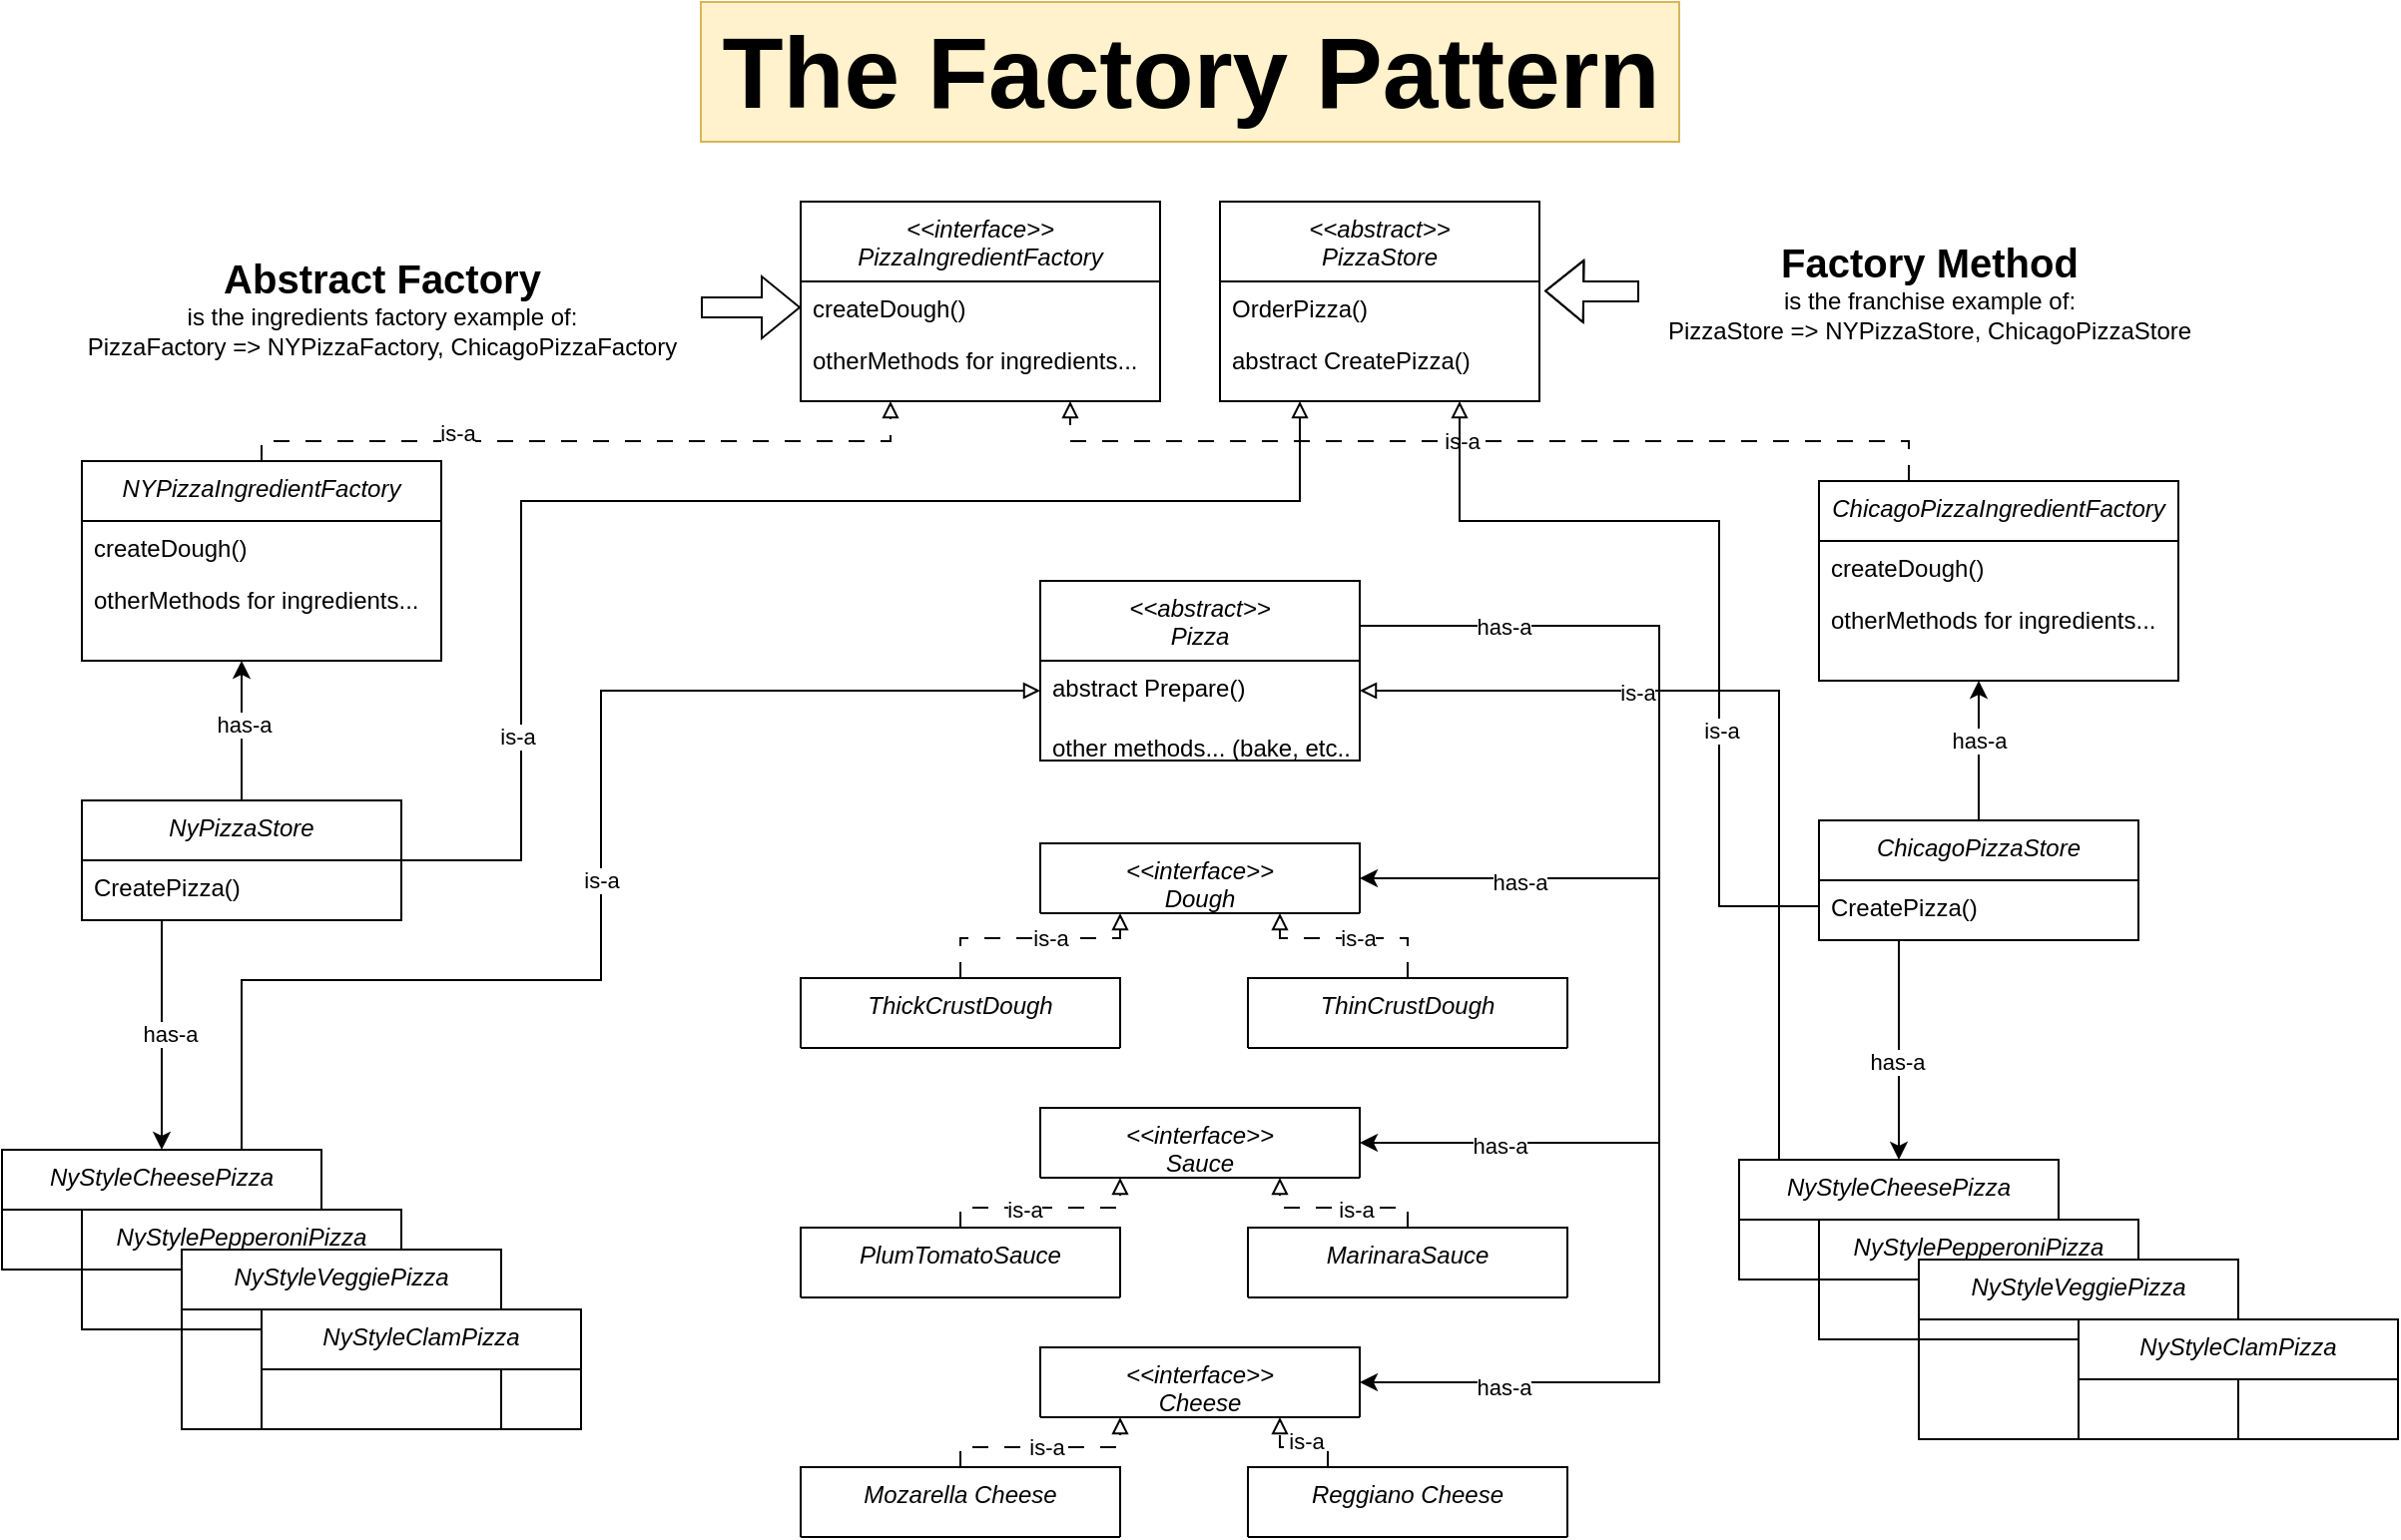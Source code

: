 <mxfile version="22.0.0" type="device">
  <diagram id="C5RBs43oDa-KdzZeNtuy" name="Page-1">
    <mxGraphModel dx="2620" dy="1044" grid="1" gridSize="10" guides="1" tooltips="1" connect="1" arrows="1" fold="1" page="1" pageScale="1" pageWidth="827" pageHeight="1169" math="0" shadow="0">
      <root>
        <mxCell id="WIyWlLk6GJQsqaUBKTNV-0" />
        <mxCell id="WIyWlLk6GJQsqaUBKTNV-1" parent="WIyWlLk6GJQsqaUBKTNV-0" />
        <mxCell id="zkfFHV4jXpPFQw0GAbJ--0" value="&lt;&lt;abstract&gt;&gt;&#xa;PizzaStore" style="swimlane;fontStyle=2;align=center;verticalAlign=top;childLayout=stackLayout;horizontal=1;startSize=40;horizontalStack=0;resizeParent=1;resizeLast=0;collapsible=1;marginBottom=0;rounded=0;shadow=0;strokeWidth=1;" parent="WIyWlLk6GJQsqaUBKTNV-1" vertex="1">
          <mxGeometry x="310" y="130" width="160" height="100" as="geometry">
            <mxRectangle x="230" y="140" width="160" height="26" as="alternateBounds" />
          </mxGeometry>
        </mxCell>
        <mxCell id="zkfFHV4jXpPFQw0GAbJ--1" value="OrderPizza()" style="text;align=left;verticalAlign=top;spacingLeft=4;spacingRight=4;overflow=hidden;rotatable=0;points=[[0,0.5],[1,0.5]];portConstraint=eastwest;" parent="zkfFHV4jXpPFQw0GAbJ--0" vertex="1">
          <mxGeometry y="40" width="160" height="26" as="geometry" />
        </mxCell>
        <mxCell id="zkfFHV4jXpPFQw0GAbJ--2" value="abstract CreatePizza()" style="text;align=left;verticalAlign=top;spacingLeft=4;spacingRight=4;overflow=hidden;rotatable=0;points=[[0,0.5],[1,0.5]];portConstraint=eastwest;rounded=0;shadow=0;html=0;" parent="zkfFHV4jXpPFQw0GAbJ--0" vertex="1">
          <mxGeometry y="66" width="160" height="26" as="geometry" />
        </mxCell>
        <mxCell id="igNNtVVJI5pSjsGnu9Bp-0" value="&lt;font style=&quot;font-size: 50px;&quot;&gt;&lt;b style=&quot;font-size: 50px;&quot;&gt;The Factory Pattern&lt;/b&gt;&lt;/font&gt;" style="text;html=1;align=center;verticalAlign=middle;resizable=0;points=[];autosize=1;strokeColor=#d6b656;fillColor=#fff2cc;fontSize=50;" parent="WIyWlLk6GJQsqaUBKTNV-1" vertex="1">
          <mxGeometry x="50" y="30" width="490" height="70" as="geometry" />
        </mxCell>
        <mxCell id="igNNtVVJI5pSjsGnu9Bp-7" style="edgeStyle=orthogonalEdgeStyle;rounded=0;orthogonalLoop=1;jettySize=auto;html=1;entryX=0.25;entryY=1;entryDx=0;entryDy=0;endArrow=block;endFill=0;" parent="WIyWlLk6GJQsqaUBKTNV-1" source="igNNtVVJI5pSjsGnu9Bp-1" target="zkfFHV4jXpPFQw0GAbJ--0" edge="1">
          <mxGeometry relative="1" as="geometry">
            <Array as="points">
              <mxPoint x="-40" y="460" />
              <mxPoint x="-40" y="280" />
              <mxPoint x="350" y="280" />
            </Array>
          </mxGeometry>
        </mxCell>
        <mxCell id="fKarw-ZU9hZLbK7WlRgT-27" value="is-a" style="edgeLabel;html=1;align=center;verticalAlign=middle;resizable=0;points=[];" vertex="1" connectable="0" parent="igNNtVVJI5pSjsGnu9Bp-7">
          <mxGeometry x="-0.64" y="2" relative="1" as="geometry">
            <mxPoint as="offset" />
          </mxGeometry>
        </mxCell>
        <mxCell id="fKarw-ZU9hZLbK7WlRgT-22" style="edgeStyle=orthogonalEdgeStyle;rounded=0;orthogonalLoop=1;jettySize=auto;html=1;" edge="1" parent="WIyWlLk6GJQsqaUBKTNV-1" source="igNNtVVJI5pSjsGnu9Bp-1">
          <mxGeometry relative="1" as="geometry">
            <mxPoint x="-180.0" y="360" as="targetPoint" />
          </mxGeometry>
        </mxCell>
        <mxCell id="fKarw-ZU9hZLbK7WlRgT-25" value="has-a" style="edgeLabel;html=1;align=center;verticalAlign=middle;resizable=0;points=[];" vertex="1" connectable="0" parent="fKarw-ZU9hZLbK7WlRgT-22">
          <mxGeometry x="0.106" relative="1" as="geometry">
            <mxPoint as="offset" />
          </mxGeometry>
        </mxCell>
        <mxCell id="igNNtVVJI5pSjsGnu9Bp-1" value="NyPizzaStore" style="swimlane;fontStyle=2;align=center;verticalAlign=top;childLayout=stackLayout;horizontal=1;startSize=30;horizontalStack=0;resizeParent=1;resizeLast=0;collapsible=1;marginBottom=0;rounded=0;shadow=0;strokeWidth=1;" parent="WIyWlLk6GJQsqaUBKTNV-1" vertex="1">
          <mxGeometry x="-260" y="430" width="160" height="60" as="geometry">
            <mxRectangle x="230" y="140" width="160" height="26" as="alternateBounds" />
          </mxGeometry>
        </mxCell>
        <mxCell id="igNNtVVJI5pSjsGnu9Bp-3" value="CreatePizza()" style="text;align=left;verticalAlign=top;spacingLeft=4;spacingRight=4;overflow=hidden;rotatable=0;points=[[0,0.5],[1,0.5]];portConstraint=eastwest;rounded=0;shadow=0;html=0;" parent="igNNtVVJI5pSjsGnu9Bp-1" vertex="1">
          <mxGeometry y="30" width="160" height="26" as="geometry" />
        </mxCell>
        <mxCell id="fKarw-ZU9hZLbK7WlRgT-23" style="edgeStyle=orthogonalEdgeStyle;rounded=0;orthogonalLoop=1;jettySize=auto;html=1;" edge="1" parent="WIyWlLk6GJQsqaUBKTNV-1" source="igNNtVVJI5pSjsGnu9Bp-4">
          <mxGeometry relative="1" as="geometry">
            <mxPoint x="690" y="370" as="targetPoint" />
          </mxGeometry>
        </mxCell>
        <mxCell id="fKarw-ZU9hZLbK7WlRgT-24" value="has-a" style="edgeLabel;html=1;align=center;verticalAlign=middle;resizable=0;points=[];" vertex="1" connectable="0" parent="fKarw-ZU9hZLbK7WlRgT-23">
          <mxGeometry x="0.115" y="1" relative="1" as="geometry">
            <mxPoint y="-1" as="offset" />
          </mxGeometry>
        </mxCell>
        <mxCell id="igNNtVVJI5pSjsGnu9Bp-4" value="ChicagoPizzaStore" style="swimlane;fontStyle=2;align=center;verticalAlign=top;childLayout=stackLayout;horizontal=1;startSize=30;horizontalStack=0;resizeParent=1;resizeLast=0;collapsible=1;marginBottom=0;rounded=0;shadow=0;strokeWidth=1;" parent="WIyWlLk6GJQsqaUBKTNV-1" vertex="1">
          <mxGeometry x="610" y="440" width="160" height="60" as="geometry">
            <mxRectangle x="230" y="140" width="160" height="26" as="alternateBounds" />
          </mxGeometry>
        </mxCell>
        <mxCell id="igNNtVVJI5pSjsGnu9Bp-5" value="CreatePizza()" style="text;align=left;verticalAlign=top;spacingLeft=4;spacingRight=4;overflow=hidden;rotatable=0;points=[[0,0.5],[1,0.5]];portConstraint=eastwest;rounded=0;shadow=0;html=0;" parent="igNNtVVJI5pSjsGnu9Bp-4" vertex="1">
          <mxGeometry y="30" width="160" height="26" as="geometry" />
        </mxCell>
        <mxCell id="igNNtVVJI5pSjsGnu9Bp-13" style="edgeStyle=orthogonalEdgeStyle;rounded=0;orthogonalLoop=1;jettySize=auto;html=1;exitX=0.25;exitY=1;exitDx=0;exitDy=0;" parent="WIyWlLk6GJQsqaUBKTNV-1" source="igNNtVVJI5pSjsGnu9Bp-1" target="igNNtVVJI5pSjsGnu9Bp-8" edge="1">
          <mxGeometry relative="1" as="geometry" />
        </mxCell>
        <mxCell id="fKarw-ZU9hZLbK7WlRgT-26" value="has-a" style="edgeLabel;html=1;align=center;verticalAlign=middle;resizable=0;points=[];" vertex="1" connectable="0" parent="igNNtVVJI5pSjsGnu9Bp-13">
          <mxGeometry x="-0.017" y="4" relative="1" as="geometry">
            <mxPoint as="offset" />
          </mxGeometry>
        </mxCell>
        <mxCell id="fKarw-ZU9hZLbK7WlRgT-3" value="is-a" style="edgeStyle=orthogonalEdgeStyle;rounded=0;orthogonalLoop=1;jettySize=auto;html=1;exitX=0.75;exitY=0;exitDx=0;exitDy=0;entryX=0;entryY=0.5;entryDx=0;entryDy=0;endArrow=block;endFill=0;" edge="1" parent="WIyWlLk6GJQsqaUBKTNV-1" source="igNNtVVJI5pSjsGnu9Bp-8" target="fKarw-ZU9hZLbK7WlRgT-1">
          <mxGeometry relative="1" as="geometry">
            <Array as="points">
              <mxPoint x="-180" y="520" />
              <mxPoint y="520" />
              <mxPoint y="375" />
            </Array>
          </mxGeometry>
        </mxCell>
        <mxCell id="igNNtVVJI5pSjsGnu9Bp-8" value="NyStyleCheesePizza" style="swimlane;fontStyle=2;align=center;verticalAlign=top;childLayout=stackLayout;horizontal=1;startSize=30;horizontalStack=0;resizeParent=1;resizeLast=0;collapsible=1;marginBottom=0;rounded=0;shadow=0;strokeWidth=1;" parent="WIyWlLk6GJQsqaUBKTNV-1" vertex="1">
          <mxGeometry x="-300" y="605" width="160" height="60" as="geometry">
            <mxRectangle x="230" y="140" width="160" height="26" as="alternateBounds" />
          </mxGeometry>
        </mxCell>
        <mxCell id="igNNtVVJI5pSjsGnu9Bp-10" value="NyStylePepperoniPizza" style="swimlane;fontStyle=2;align=center;verticalAlign=top;childLayout=stackLayout;horizontal=1;startSize=30;horizontalStack=0;resizeParent=1;resizeLast=0;collapsible=1;marginBottom=0;rounded=0;shadow=0;strokeWidth=1;" parent="WIyWlLk6GJQsqaUBKTNV-1" vertex="1">
          <mxGeometry x="-260" y="635" width="160" height="60" as="geometry">
            <mxRectangle x="230" y="140" width="160" height="26" as="alternateBounds" />
          </mxGeometry>
        </mxCell>
        <mxCell id="igNNtVVJI5pSjsGnu9Bp-12" value="NyStyleVeggiePizza" style="swimlane;fontStyle=2;align=center;verticalAlign=top;childLayout=stackLayout;horizontal=1;startSize=30;horizontalStack=0;resizeParent=1;resizeLast=0;collapsible=1;marginBottom=0;rounded=0;shadow=0;strokeWidth=1;" parent="WIyWlLk6GJQsqaUBKTNV-1" vertex="1">
          <mxGeometry x="-210" y="655" width="160" height="90" as="geometry">
            <mxRectangle x="230" y="140" width="160" height="26" as="alternateBounds" />
          </mxGeometry>
        </mxCell>
        <mxCell id="igNNtVVJI5pSjsGnu9Bp-11" value="NyStyleClamPizza" style="swimlane;fontStyle=2;align=center;verticalAlign=top;childLayout=stackLayout;horizontal=1;startSize=30;horizontalStack=0;resizeParent=1;resizeLast=0;collapsible=1;marginBottom=0;rounded=0;shadow=0;strokeWidth=1;" parent="WIyWlLk6GJQsqaUBKTNV-1" vertex="1">
          <mxGeometry x="-170" y="685" width="160" height="60" as="geometry">
            <mxRectangle x="230" y="140" width="160" height="26" as="alternateBounds" />
          </mxGeometry>
        </mxCell>
        <mxCell id="igNNtVVJI5pSjsGnu9Bp-18" style="edgeStyle=orthogonalEdgeStyle;rounded=0;orthogonalLoop=1;jettySize=auto;html=1;exitX=0.25;exitY=1;exitDx=0;exitDy=0;" parent="WIyWlLk6GJQsqaUBKTNV-1" source="igNNtVVJI5pSjsGnu9Bp-4" target="igNNtVVJI5pSjsGnu9Bp-14" edge="1">
          <mxGeometry relative="1" as="geometry" />
        </mxCell>
        <mxCell id="fKarw-ZU9hZLbK7WlRgT-30" value="has-a" style="edgeLabel;html=1;align=center;verticalAlign=middle;resizable=0;points=[];" vertex="1" connectable="0" parent="igNNtVVJI5pSjsGnu9Bp-18">
          <mxGeometry x="0.096" y="-1" relative="1" as="geometry">
            <mxPoint as="offset" />
          </mxGeometry>
        </mxCell>
        <mxCell id="fKarw-ZU9hZLbK7WlRgT-5" style="edgeStyle=orthogonalEdgeStyle;rounded=0;orthogonalLoop=1;jettySize=auto;html=1;exitX=0.25;exitY=0;exitDx=0;exitDy=0;entryX=1;entryY=0.5;entryDx=0;entryDy=0;endArrow=block;endFill=0;" edge="1" parent="WIyWlLk6GJQsqaUBKTNV-1" source="igNNtVVJI5pSjsGnu9Bp-14" target="fKarw-ZU9hZLbK7WlRgT-1">
          <mxGeometry relative="1" as="geometry">
            <Array as="points">
              <mxPoint x="590" y="610" />
              <mxPoint x="590" y="375" />
            </Array>
          </mxGeometry>
        </mxCell>
        <mxCell id="fKarw-ZU9hZLbK7WlRgT-31" value="is-a" style="edgeLabel;html=1;align=center;verticalAlign=middle;resizable=0;points=[];" vertex="1" connectable="0" parent="fKarw-ZU9hZLbK7WlRgT-5">
          <mxGeometry x="0.403" y="1" relative="1" as="geometry">
            <mxPoint as="offset" />
          </mxGeometry>
        </mxCell>
        <mxCell id="igNNtVVJI5pSjsGnu9Bp-14" value="NyStyleCheesePizza" style="swimlane;fontStyle=2;align=center;verticalAlign=top;childLayout=stackLayout;horizontal=1;startSize=30;horizontalStack=0;resizeParent=1;resizeLast=0;collapsible=1;marginBottom=0;rounded=0;shadow=0;strokeWidth=1;" parent="WIyWlLk6GJQsqaUBKTNV-1" vertex="1">
          <mxGeometry x="570" y="610" width="160" height="60" as="geometry">
            <mxRectangle x="230" y="140" width="160" height="26" as="alternateBounds" />
          </mxGeometry>
        </mxCell>
        <mxCell id="igNNtVVJI5pSjsGnu9Bp-15" value="NyStylePepperoniPizza" style="swimlane;fontStyle=2;align=center;verticalAlign=top;childLayout=stackLayout;horizontal=1;startSize=30;horizontalStack=0;resizeParent=1;resizeLast=0;collapsible=1;marginBottom=0;rounded=0;shadow=0;strokeWidth=1;" parent="WIyWlLk6GJQsqaUBKTNV-1" vertex="1">
          <mxGeometry x="610" y="640" width="160" height="60" as="geometry">
            <mxRectangle x="230" y="140" width="160" height="26" as="alternateBounds" />
          </mxGeometry>
        </mxCell>
        <mxCell id="igNNtVVJI5pSjsGnu9Bp-16" value="NyStyleVeggiePizza" style="swimlane;fontStyle=2;align=center;verticalAlign=top;childLayout=stackLayout;horizontal=1;startSize=30;horizontalStack=0;resizeParent=1;resizeLast=0;collapsible=1;marginBottom=0;rounded=0;shadow=0;strokeWidth=1;" parent="WIyWlLk6GJQsqaUBKTNV-1" vertex="1">
          <mxGeometry x="660" y="660" width="160" height="90" as="geometry">
            <mxRectangle x="230" y="140" width="160" height="26" as="alternateBounds" />
          </mxGeometry>
        </mxCell>
        <mxCell id="fKarw-ZU9hZLbK7WlRgT-38" style="edgeStyle=orthogonalEdgeStyle;rounded=0;orthogonalLoop=1;jettySize=auto;html=1;exitX=1;exitY=0.25;exitDx=0;exitDy=0;entryX=1;entryY=0.5;entryDx=0;entryDy=0;" edge="1" parent="WIyWlLk6GJQsqaUBKTNV-1" source="fKarw-ZU9hZLbK7WlRgT-0" target="fKarw-ZU9hZLbK7WlRgT-6">
          <mxGeometry relative="1" as="geometry">
            <Array as="points">
              <mxPoint x="530" y="343" />
              <mxPoint x="530" y="469" />
            </Array>
          </mxGeometry>
        </mxCell>
        <mxCell id="fKarw-ZU9hZLbK7WlRgT-43" value="has-a" style="edgeLabel;html=1;align=center;verticalAlign=middle;resizable=0;points=[];" vertex="1" connectable="0" parent="fKarw-ZU9hZLbK7WlRgT-38">
          <mxGeometry x="0.625" y="2" relative="1" as="geometry">
            <mxPoint as="offset" />
          </mxGeometry>
        </mxCell>
        <mxCell id="fKarw-ZU9hZLbK7WlRgT-39" style="edgeStyle=orthogonalEdgeStyle;rounded=0;orthogonalLoop=1;jettySize=auto;html=1;exitX=1;exitY=0.25;exitDx=0;exitDy=0;entryX=1;entryY=0.5;entryDx=0;entryDy=0;" edge="1" parent="WIyWlLk6GJQsqaUBKTNV-1" source="fKarw-ZU9hZLbK7WlRgT-0" target="fKarw-ZU9hZLbK7WlRgT-9">
          <mxGeometry relative="1" as="geometry">
            <Array as="points">
              <mxPoint x="530" y="343" />
              <mxPoint x="530" y="602" />
            </Array>
          </mxGeometry>
        </mxCell>
        <mxCell id="fKarw-ZU9hZLbK7WlRgT-44" value="has-a" style="edgeLabel;html=1;align=center;verticalAlign=middle;resizable=0;points=[];" vertex="1" connectable="0" parent="fKarw-ZU9hZLbK7WlRgT-39">
          <mxGeometry x="0.75" y="1" relative="1" as="geometry">
            <mxPoint as="offset" />
          </mxGeometry>
        </mxCell>
        <mxCell id="fKarw-ZU9hZLbK7WlRgT-40" style="edgeStyle=orthogonalEdgeStyle;rounded=0;orthogonalLoop=1;jettySize=auto;html=1;exitX=1;exitY=0.25;exitDx=0;exitDy=0;entryX=1;entryY=0.5;entryDx=0;entryDy=0;" edge="1" parent="WIyWlLk6GJQsqaUBKTNV-1" source="fKarw-ZU9hZLbK7WlRgT-0" target="fKarw-ZU9hZLbK7WlRgT-10">
          <mxGeometry relative="1" as="geometry">
            <Array as="points">
              <mxPoint x="530" y="343" />
              <mxPoint x="530" y="722" />
            </Array>
          </mxGeometry>
        </mxCell>
        <mxCell id="fKarw-ZU9hZLbK7WlRgT-41" value="has-a" style="edgeLabel;html=1;align=center;verticalAlign=middle;resizable=0;points=[];" vertex="1" connectable="0" parent="fKarw-ZU9hZLbK7WlRgT-40">
          <mxGeometry x="-0.79" relative="1" as="geometry">
            <mxPoint as="offset" />
          </mxGeometry>
        </mxCell>
        <mxCell id="fKarw-ZU9hZLbK7WlRgT-45" value="has-a" style="edgeLabel;html=1;align=center;verticalAlign=middle;resizable=0;points=[];" vertex="1" connectable="0" parent="fKarw-ZU9hZLbK7WlRgT-40">
          <mxGeometry x="0.79" y="2" relative="1" as="geometry">
            <mxPoint as="offset" />
          </mxGeometry>
        </mxCell>
        <mxCell id="fKarw-ZU9hZLbK7WlRgT-0" value="&lt;&lt;abstract&gt;&gt;&#xa;Pizza" style="swimlane;fontStyle=2;align=center;verticalAlign=top;childLayout=stackLayout;horizontal=1;startSize=40;horizontalStack=0;resizeParent=1;resizeLast=0;collapsible=1;marginBottom=0;rounded=0;shadow=0;strokeWidth=1;" vertex="1" parent="WIyWlLk6GJQsqaUBKTNV-1">
          <mxGeometry x="220" y="320" width="160" height="90" as="geometry">
            <mxRectangle x="230" y="140" width="160" height="26" as="alternateBounds" />
          </mxGeometry>
        </mxCell>
        <mxCell id="fKarw-ZU9hZLbK7WlRgT-1" value="abstract Prepare()" style="text;align=left;verticalAlign=top;spacingLeft=4;spacingRight=4;overflow=hidden;rotatable=0;points=[[0,0.5],[1,0.5]];portConstraint=eastwest;rounded=0;shadow=0;html=0;" vertex="1" parent="fKarw-ZU9hZLbK7WlRgT-0">
          <mxGeometry y="40" width="160" height="30" as="geometry" />
        </mxCell>
        <mxCell id="fKarw-ZU9hZLbK7WlRgT-2" value="other methods... (bake, etc..)" style="text;align=left;verticalAlign=top;spacingLeft=4;spacingRight=4;overflow=hidden;rotatable=0;points=[[0,0.5],[1,0.5]];portConstraint=eastwest;rounded=0;shadow=0;html=0;" vertex="1" parent="fKarw-ZU9hZLbK7WlRgT-0">
          <mxGeometry y="70" width="160" height="20" as="geometry" />
        </mxCell>
        <mxCell id="igNNtVVJI5pSjsGnu9Bp-17" value="NyStyleClamPizza" style="swimlane;fontStyle=2;align=center;verticalAlign=top;childLayout=stackLayout;horizontal=1;startSize=30;horizontalStack=0;resizeParent=1;resizeLast=0;collapsible=1;marginBottom=0;rounded=0;shadow=0;strokeWidth=1;" parent="WIyWlLk6GJQsqaUBKTNV-1" vertex="1">
          <mxGeometry x="740" y="690" width="160" height="60" as="geometry">
            <mxRectangle x="230" y="140" width="160" height="26" as="alternateBounds" />
          </mxGeometry>
        </mxCell>
        <mxCell id="fKarw-ZU9hZLbK7WlRgT-6" value="&lt;&lt;interface&gt;&gt;&#xa;Dough" style="swimlane;fontStyle=2;align=center;verticalAlign=top;childLayout=stackLayout;horizontal=1;startSize=40;horizontalStack=0;resizeParent=1;resizeLast=0;collapsible=1;marginBottom=0;rounded=0;shadow=0;strokeWidth=1;" vertex="1" parent="WIyWlLk6GJQsqaUBKTNV-1">
          <mxGeometry x="220" y="451.5" width="160" height="35" as="geometry">
            <mxRectangle x="230" y="140" width="160" height="26" as="alternateBounds" />
          </mxGeometry>
        </mxCell>
        <mxCell id="fKarw-ZU9hZLbK7WlRgT-9" value="&lt;&lt;interface&gt;&gt;&#xa;Sauce" style="swimlane;fontStyle=2;align=center;verticalAlign=top;childLayout=stackLayout;horizontal=1;startSize=40;horizontalStack=0;resizeParent=1;resizeLast=0;collapsible=1;marginBottom=0;rounded=0;shadow=0;strokeWidth=1;" vertex="1" parent="WIyWlLk6GJQsqaUBKTNV-1">
          <mxGeometry x="220" y="584" width="160" height="35" as="geometry">
            <mxRectangle x="230" y="140" width="160" height="26" as="alternateBounds" />
          </mxGeometry>
        </mxCell>
        <mxCell id="fKarw-ZU9hZLbK7WlRgT-10" value="&lt;&lt;interface&gt;&gt;&#xa;Cheese" style="swimlane;fontStyle=2;align=center;verticalAlign=top;childLayout=stackLayout;horizontal=1;startSize=40;horizontalStack=0;resizeParent=1;resizeLast=0;collapsible=1;marginBottom=0;rounded=0;shadow=0;strokeWidth=1;" vertex="1" parent="WIyWlLk6GJQsqaUBKTNV-1">
          <mxGeometry x="220" y="704" width="160" height="35" as="geometry">
            <mxRectangle x="230" y="140" width="160" height="26" as="alternateBounds" />
          </mxGeometry>
        </mxCell>
        <mxCell id="fKarw-ZU9hZLbK7WlRgT-11" value="&lt;&lt;interface&gt;&gt;&#xa;PizzaIngredientFactory" style="swimlane;fontStyle=2;align=center;verticalAlign=top;childLayout=stackLayout;horizontal=1;startSize=40;horizontalStack=0;resizeParent=1;resizeLast=0;collapsible=1;marginBottom=0;rounded=0;shadow=0;strokeWidth=1;" vertex="1" parent="WIyWlLk6GJQsqaUBKTNV-1">
          <mxGeometry x="100" y="130" width="180" height="100" as="geometry">
            <mxRectangle x="230" y="140" width="160" height="26" as="alternateBounds" />
          </mxGeometry>
        </mxCell>
        <mxCell id="fKarw-ZU9hZLbK7WlRgT-12" value="createDough()" style="text;align=left;verticalAlign=top;spacingLeft=4;spacingRight=4;overflow=hidden;rotatable=0;points=[[0,0.5],[1,0.5]];portConstraint=eastwest;" vertex="1" parent="fKarw-ZU9hZLbK7WlRgT-11">
          <mxGeometry y="40" width="180" height="26" as="geometry" />
        </mxCell>
        <mxCell id="fKarw-ZU9hZLbK7WlRgT-13" value="otherMethods for ingredients..." style="text;align=left;verticalAlign=top;spacingLeft=4;spacingRight=4;overflow=hidden;rotatable=0;points=[[0,0.5],[1,0.5]];portConstraint=eastwest;rounded=0;shadow=0;html=0;" vertex="1" parent="fKarw-ZU9hZLbK7WlRgT-11">
          <mxGeometry y="66" width="180" height="26" as="geometry" />
        </mxCell>
        <mxCell id="fKarw-ZU9hZLbK7WlRgT-21" style="edgeStyle=orthogonalEdgeStyle;rounded=0;orthogonalLoop=1;jettySize=auto;html=1;exitX=0.25;exitY=0;exitDx=0;exitDy=0;entryX=0.75;entryY=1;entryDx=0;entryDy=0;endArrow=block;endFill=0;dashed=1;dashPattern=8 8;" edge="1" parent="WIyWlLk6GJQsqaUBKTNV-1" source="fKarw-ZU9hZLbK7WlRgT-14" target="fKarw-ZU9hZLbK7WlRgT-11">
          <mxGeometry relative="1" as="geometry" />
        </mxCell>
        <mxCell id="fKarw-ZU9hZLbK7WlRgT-29" value="is-a" style="edgeLabel;html=1;align=center;verticalAlign=middle;resizable=0;points=[];" vertex="1" connectable="0" parent="fKarw-ZU9hZLbK7WlRgT-21">
          <mxGeometry x="0.06" y="6" relative="1" as="geometry">
            <mxPoint y="-6" as="offset" />
          </mxGeometry>
        </mxCell>
        <mxCell id="fKarw-ZU9hZLbK7WlRgT-14" value="ChicagoPizzaIngredientFactory" style="swimlane;fontStyle=2;align=center;verticalAlign=top;childLayout=stackLayout;horizontal=1;startSize=30;horizontalStack=0;resizeParent=1;resizeLast=0;collapsible=1;marginBottom=0;rounded=0;shadow=0;strokeWidth=1;" vertex="1" parent="WIyWlLk6GJQsqaUBKTNV-1">
          <mxGeometry x="610" y="270" width="180" height="100" as="geometry">
            <mxRectangle x="230" y="140" width="160" height="26" as="alternateBounds" />
          </mxGeometry>
        </mxCell>
        <mxCell id="fKarw-ZU9hZLbK7WlRgT-15" value="createDough()" style="text;align=left;verticalAlign=top;spacingLeft=4;spacingRight=4;overflow=hidden;rotatable=0;points=[[0,0.5],[1,0.5]];portConstraint=eastwest;" vertex="1" parent="fKarw-ZU9hZLbK7WlRgT-14">
          <mxGeometry y="30" width="180" height="26" as="geometry" />
        </mxCell>
        <mxCell id="fKarw-ZU9hZLbK7WlRgT-16" value="otherMethods for ingredients..." style="text;align=left;verticalAlign=top;spacingLeft=4;spacingRight=4;overflow=hidden;rotatable=0;points=[[0,0.5],[1,0.5]];portConstraint=eastwest;rounded=0;shadow=0;html=0;" vertex="1" parent="fKarw-ZU9hZLbK7WlRgT-14">
          <mxGeometry y="56" width="180" height="26" as="geometry" />
        </mxCell>
        <mxCell id="fKarw-ZU9hZLbK7WlRgT-20" style="edgeStyle=orthogonalEdgeStyle;rounded=0;orthogonalLoop=1;jettySize=auto;html=1;entryX=0.25;entryY=1;entryDx=0;entryDy=0;endArrow=block;endFill=0;dashed=1;dashPattern=8 8;" edge="1" parent="WIyWlLk6GJQsqaUBKTNV-1" source="fKarw-ZU9hZLbK7WlRgT-17" target="fKarw-ZU9hZLbK7WlRgT-11">
          <mxGeometry relative="1" as="geometry">
            <Array as="points">
              <mxPoint x="-170" y="250" />
              <mxPoint x="145" y="250" />
            </Array>
          </mxGeometry>
        </mxCell>
        <mxCell id="fKarw-ZU9hZLbK7WlRgT-28" value="is-a" style="edgeLabel;html=1;align=center;verticalAlign=middle;resizable=0;points=[];" vertex="1" connectable="0" parent="fKarw-ZU9hZLbK7WlRgT-20">
          <mxGeometry x="-0.377" y="4" relative="1" as="geometry">
            <mxPoint as="offset" />
          </mxGeometry>
        </mxCell>
        <mxCell id="fKarw-ZU9hZLbK7WlRgT-17" value="NYPizzaIngredientFactory" style="swimlane;fontStyle=2;align=center;verticalAlign=top;childLayout=stackLayout;horizontal=1;startSize=30;horizontalStack=0;resizeParent=1;resizeLast=0;collapsible=1;marginBottom=0;rounded=0;shadow=0;strokeWidth=1;" vertex="1" parent="WIyWlLk6GJQsqaUBKTNV-1">
          <mxGeometry x="-260" y="260" width="180" height="100" as="geometry">
            <mxRectangle x="230" y="140" width="160" height="26" as="alternateBounds" />
          </mxGeometry>
        </mxCell>
        <mxCell id="fKarw-ZU9hZLbK7WlRgT-18" value="createDough()" style="text;align=left;verticalAlign=top;spacingLeft=4;spacingRight=4;overflow=hidden;rotatable=0;points=[[0,0.5],[1,0.5]];portConstraint=eastwest;" vertex="1" parent="fKarw-ZU9hZLbK7WlRgT-17">
          <mxGeometry y="30" width="180" height="26" as="geometry" />
        </mxCell>
        <mxCell id="fKarw-ZU9hZLbK7WlRgT-19" value="otherMethods for ingredients..." style="text;align=left;verticalAlign=top;spacingLeft=4;spacingRight=4;overflow=hidden;rotatable=0;points=[[0,0.5],[1,0.5]];portConstraint=eastwest;rounded=0;shadow=0;html=0;" vertex="1" parent="fKarw-ZU9hZLbK7WlRgT-17">
          <mxGeometry y="56" width="180" height="26" as="geometry" />
        </mxCell>
        <mxCell id="fKarw-ZU9hZLbK7WlRgT-46" style="edgeStyle=orthogonalEdgeStyle;rounded=0;orthogonalLoop=1;jettySize=auto;html=1;exitX=0.5;exitY=0;exitDx=0;exitDy=0;entryX=0.25;entryY=1;entryDx=0;entryDy=0;endArrow=block;endFill=0;dashed=1;dashPattern=8 8;" edge="1" parent="WIyWlLk6GJQsqaUBKTNV-1" source="fKarw-ZU9hZLbK7WlRgT-32" target="fKarw-ZU9hZLbK7WlRgT-6">
          <mxGeometry relative="1" as="geometry" />
        </mxCell>
        <mxCell id="fKarw-ZU9hZLbK7WlRgT-53" value="is-a" style="edgeLabel;html=1;align=center;verticalAlign=middle;resizable=0;points=[];" vertex="1" connectable="0" parent="fKarw-ZU9hZLbK7WlRgT-46">
          <mxGeometry x="0.156" relative="1" as="geometry">
            <mxPoint as="offset" />
          </mxGeometry>
        </mxCell>
        <mxCell id="fKarw-ZU9hZLbK7WlRgT-32" value="ThickCrustDough" style="swimlane;fontStyle=2;align=center;verticalAlign=top;childLayout=stackLayout;horizontal=1;startSize=40;horizontalStack=0;resizeParent=1;resizeLast=0;collapsible=1;marginBottom=0;rounded=0;shadow=0;strokeWidth=1;" vertex="1" parent="WIyWlLk6GJQsqaUBKTNV-1">
          <mxGeometry x="100" y="519" width="160" height="35" as="geometry">
            <mxRectangle x="230" y="140" width="160" height="26" as="alternateBounds" />
          </mxGeometry>
        </mxCell>
        <mxCell id="fKarw-ZU9hZLbK7WlRgT-47" style="edgeStyle=orthogonalEdgeStyle;rounded=0;orthogonalLoop=1;jettySize=auto;html=1;exitX=0.5;exitY=0;exitDx=0;exitDy=0;entryX=0.75;entryY=1;entryDx=0;entryDy=0;endArrow=block;endFill=0;dashed=1;dashPattern=8 8;" edge="1" parent="WIyWlLk6GJQsqaUBKTNV-1" source="fKarw-ZU9hZLbK7WlRgT-33" target="fKarw-ZU9hZLbK7WlRgT-6">
          <mxGeometry relative="1" as="geometry" />
        </mxCell>
        <mxCell id="fKarw-ZU9hZLbK7WlRgT-54" value="is-a" style="edgeLabel;html=1;align=center;verticalAlign=middle;resizable=0;points=[];" vertex="1" connectable="0" parent="fKarw-ZU9hZLbK7WlRgT-47">
          <mxGeometry x="-0.062" relative="1" as="geometry">
            <mxPoint as="offset" />
          </mxGeometry>
        </mxCell>
        <mxCell id="fKarw-ZU9hZLbK7WlRgT-33" value="ThinCrustDough" style="swimlane;fontStyle=2;align=center;verticalAlign=top;childLayout=stackLayout;horizontal=1;startSize=40;horizontalStack=0;resizeParent=1;resizeLast=0;collapsible=1;marginBottom=0;rounded=0;shadow=0;strokeWidth=1;" vertex="1" parent="WIyWlLk6GJQsqaUBKTNV-1">
          <mxGeometry x="324" y="519" width="160" height="35" as="geometry">
            <mxRectangle x="230" y="140" width="160" height="26" as="alternateBounds" />
          </mxGeometry>
        </mxCell>
        <mxCell id="fKarw-ZU9hZLbK7WlRgT-48" style="edgeStyle=orthogonalEdgeStyle;rounded=0;orthogonalLoop=1;jettySize=auto;html=1;exitX=0.5;exitY=0;exitDx=0;exitDy=0;entryX=0.25;entryY=1;entryDx=0;entryDy=0;endArrow=block;endFill=0;dashed=1;dashPattern=8 8;" edge="1" parent="WIyWlLk6GJQsqaUBKTNV-1" source="fKarw-ZU9hZLbK7WlRgT-34" target="fKarw-ZU9hZLbK7WlRgT-9">
          <mxGeometry relative="1" as="geometry">
            <Array as="points">
              <mxPoint x="180" y="634" />
              <mxPoint x="260" y="634" />
            </Array>
          </mxGeometry>
        </mxCell>
        <mxCell id="fKarw-ZU9hZLbK7WlRgT-55" value="is-a" style="edgeLabel;html=1;align=center;verticalAlign=middle;resizable=0;points=[];" vertex="1" connectable="0" parent="fKarw-ZU9hZLbK7WlRgT-48">
          <mxGeometry x="-0.214" y="-1" relative="1" as="geometry">
            <mxPoint as="offset" />
          </mxGeometry>
        </mxCell>
        <mxCell id="fKarw-ZU9hZLbK7WlRgT-34" value="PlumTomatoSauce" style="swimlane;fontStyle=2;align=center;verticalAlign=top;childLayout=stackLayout;horizontal=1;startSize=40;horizontalStack=0;resizeParent=1;resizeLast=0;collapsible=1;marginBottom=0;rounded=0;shadow=0;strokeWidth=1;" vertex="1" parent="WIyWlLk6GJQsqaUBKTNV-1">
          <mxGeometry x="100" y="644" width="160" height="35" as="geometry">
            <mxRectangle x="230" y="140" width="160" height="26" as="alternateBounds" />
          </mxGeometry>
        </mxCell>
        <mxCell id="fKarw-ZU9hZLbK7WlRgT-49" style="edgeStyle=orthogonalEdgeStyle;rounded=0;orthogonalLoop=1;jettySize=auto;html=1;exitX=0.5;exitY=0;exitDx=0;exitDy=0;entryX=0.75;entryY=1;entryDx=0;entryDy=0;endArrow=block;endFill=0;dashed=1;dashPattern=8 8;" edge="1" parent="WIyWlLk6GJQsqaUBKTNV-1" source="fKarw-ZU9hZLbK7WlRgT-35" target="fKarw-ZU9hZLbK7WlRgT-9">
          <mxGeometry relative="1" as="geometry">
            <Array as="points">
              <mxPoint x="404" y="634" />
              <mxPoint x="340" y="634" />
            </Array>
          </mxGeometry>
        </mxCell>
        <mxCell id="fKarw-ZU9hZLbK7WlRgT-56" value="is-a" style="edgeLabel;html=1;align=center;verticalAlign=middle;resizable=0;points=[];" vertex="1" connectable="0" parent="fKarw-ZU9hZLbK7WlRgT-49">
          <mxGeometry x="-0.18" y="1" relative="1" as="geometry">
            <mxPoint as="offset" />
          </mxGeometry>
        </mxCell>
        <mxCell id="fKarw-ZU9hZLbK7WlRgT-35" value="MarinaraSauce" style="swimlane;fontStyle=2;align=center;verticalAlign=top;childLayout=stackLayout;horizontal=1;startSize=40;horizontalStack=0;resizeParent=1;resizeLast=0;collapsible=1;marginBottom=0;rounded=0;shadow=0;strokeWidth=1;" vertex="1" parent="WIyWlLk6GJQsqaUBKTNV-1">
          <mxGeometry x="324" y="644" width="160" height="35" as="geometry">
            <mxRectangle x="230" y="140" width="160" height="26" as="alternateBounds" />
          </mxGeometry>
        </mxCell>
        <mxCell id="fKarw-ZU9hZLbK7WlRgT-50" style="edgeStyle=orthogonalEdgeStyle;rounded=0;orthogonalLoop=1;jettySize=auto;html=1;exitX=0.5;exitY=0;exitDx=0;exitDy=0;entryX=0.25;entryY=1;entryDx=0;entryDy=0;endArrow=block;endFill=0;dashed=1;dashPattern=8 8;" edge="1" parent="WIyWlLk6GJQsqaUBKTNV-1" source="fKarw-ZU9hZLbK7WlRgT-36" target="fKarw-ZU9hZLbK7WlRgT-10">
          <mxGeometry relative="1" as="geometry">
            <Array as="points">
              <mxPoint x="180" y="754" />
              <mxPoint x="260" y="754" />
            </Array>
          </mxGeometry>
        </mxCell>
        <mxCell id="fKarw-ZU9hZLbK7WlRgT-57" value="is-a" style="edgeLabel;html=1;align=center;verticalAlign=middle;resizable=0;points=[];" vertex="1" connectable="0" parent="fKarw-ZU9hZLbK7WlRgT-50">
          <mxGeometry relative="1" as="geometry">
            <mxPoint as="offset" />
          </mxGeometry>
        </mxCell>
        <mxCell id="fKarw-ZU9hZLbK7WlRgT-36" value="Mozarella Cheese" style="swimlane;fontStyle=2;align=center;verticalAlign=top;childLayout=stackLayout;horizontal=1;startSize=40;horizontalStack=0;resizeParent=1;resizeLast=0;collapsible=1;marginBottom=0;rounded=0;shadow=0;strokeWidth=1;" vertex="1" parent="WIyWlLk6GJQsqaUBKTNV-1">
          <mxGeometry x="100" y="764" width="160" height="35" as="geometry">
            <mxRectangle x="230" y="140" width="160" height="26" as="alternateBounds" />
          </mxGeometry>
        </mxCell>
        <mxCell id="fKarw-ZU9hZLbK7WlRgT-51" style="edgeStyle=orthogonalEdgeStyle;rounded=0;orthogonalLoop=1;jettySize=auto;html=1;exitX=0.25;exitY=0;exitDx=0;exitDy=0;entryX=0.75;entryY=1;entryDx=0;entryDy=0;endArrow=block;endFill=0;dashed=1;dashPattern=8 8;" edge="1" parent="WIyWlLk6GJQsqaUBKTNV-1" source="fKarw-ZU9hZLbK7WlRgT-37" target="fKarw-ZU9hZLbK7WlRgT-10">
          <mxGeometry relative="1" as="geometry">
            <Array as="points">
              <mxPoint x="364" y="754" />
              <mxPoint x="340" y="754" />
            </Array>
          </mxGeometry>
        </mxCell>
        <mxCell id="fKarw-ZU9hZLbK7WlRgT-58" value="is-a" style="edgeLabel;html=1;align=center;verticalAlign=middle;resizable=0;points=[];" vertex="1" connectable="0" parent="fKarw-ZU9hZLbK7WlRgT-51">
          <mxGeometry x="-0.122" y="-3" relative="1" as="geometry">
            <mxPoint as="offset" />
          </mxGeometry>
        </mxCell>
        <mxCell id="fKarw-ZU9hZLbK7WlRgT-37" value="Reggiano Cheese" style="swimlane;fontStyle=2;align=center;verticalAlign=top;childLayout=stackLayout;horizontal=1;startSize=40;horizontalStack=0;resizeParent=1;resizeLast=0;collapsible=1;marginBottom=0;rounded=0;shadow=0;strokeWidth=1;" vertex="1" parent="WIyWlLk6GJQsqaUBKTNV-1">
          <mxGeometry x="324" y="764" width="160" height="35" as="geometry">
            <mxRectangle x="230" y="140" width="160" height="26" as="alternateBounds" />
          </mxGeometry>
        </mxCell>
        <mxCell id="fKarw-ZU9hZLbK7WlRgT-59" style="edgeStyle=orthogonalEdgeStyle;rounded=0;orthogonalLoop=1;jettySize=auto;html=1;entryX=0.75;entryY=1;entryDx=0;entryDy=0;endArrow=block;endFill=0;" edge="1" parent="WIyWlLk6GJQsqaUBKTNV-1" source="igNNtVVJI5pSjsGnu9Bp-5" target="zkfFHV4jXpPFQw0GAbJ--0">
          <mxGeometry relative="1" as="geometry">
            <Array as="points">
              <mxPoint x="560" y="483" />
              <mxPoint x="560" y="290" />
              <mxPoint x="430" y="290" />
            </Array>
          </mxGeometry>
        </mxCell>
        <mxCell id="fKarw-ZU9hZLbK7WlRgT-60" value="is-a" style="edgeLabel;html=1;align=center;verticalAlign=middle;resizable=0;points=[];" vertex="1" connectable="0" parent="fKarw-ZU9hZLbK7WlRgT-59">
          <mxGeometry x="-0.356" y="-1" relative="1" as="geometry">
            <mxPoint y="1" as="offset" />
          </mxGeometry>
        </mxCell>
        <mxCell id="fKarw-ZU9hZLbK7WlRgT-61" value="&lt;font style=&quot;font-size: 20px;&quot;&gt;&lt;b&gt;Factory Method&lt;/b&gt;&lt;/font&gt;&lt;br&gt;is the franchise example of: &lt;br&gt;PizzaStore =&amp;gt; NYPizzaStore, ChicagoPizzaStore" style="text;html=1;align=center;verticalAlign=middle;resizable=0;points=[];autosize=1;strokeColor=none;fillColor=none;" vertex="1" parent="WIyWlLk6GJQsqaUBKTNV-1">
          <mxGeometry x="520" y="140" width="290" height="70" as="geometry" />
        </mxCell>
        <mxCell id="fKarw-ZU9hZLbK7WlRgT-64" style="edgeStyle=orthogonalEdgeStyle;rounded=0;orthogonalLoop=1;jettySize=auto;html=1;entryX=0;entryY=0.5;entryDx=0;entryDy=0;shape=flexArrow;" edge="1" parent="WIyWlLk6GJQsqaUBKTNV-1" source="fKarw-ZU9hZLbK7WlRgT-62" target="fKarw-ZU9hZLbK7WlRgT-12">
          <mxGeometry relative="1" as="geometry" />
        </mxCell>
        <mxCell id="fKarw-ZU9hZLbK7WlRgT-62" value="&lt;font style=&quot;font-size: 20px;&quot;&gt;&lt;b&gt;Abstract Factory&lt;/b&gt;&lt;/font&gt;&lt;br&gt;is the ingredients factory example of: &lt;br&gt;PizzaFactory =&amp;gt; NYPizzaFactory, ChicagoPizzaFactory" style="text;html=1;align=center;verticalAlign=middle;resizable=0;points=[];autosize=1;strokeColor=none;fillColor=none;" vertex="1" parent="WIyWlLk6GJQsqaUBKTNV-1">
          <mxGeometry x="-270" y="148" width="320" height="70" as="geometry" />
        </mxCell>
        <mxCell id="fKarw-ZU9hZLbK7WlRgT-63" style="edgeStyle=orthogonalEdgeStyle;rounded=0;orthogonalLoop=1;jettySize=auto;html=1;entryX=1.016;entryY=0.183;entryDx=0;entryDy=0;entryPerimeter=0;shape=flexArrow;" edge="1" parent="WIyWlLk6GJQsqaUBKTNV-1" source="fKarw-ZU9hZLbK7WlRgT-61" target="zkfFHV4jXpPFQw0GAbJ--1">
          <mxGeometry relative="1" as="geometry" />
        </mxCell>
      </root>
    </mxGraphModel>
  </diagram>
</mxfile>
